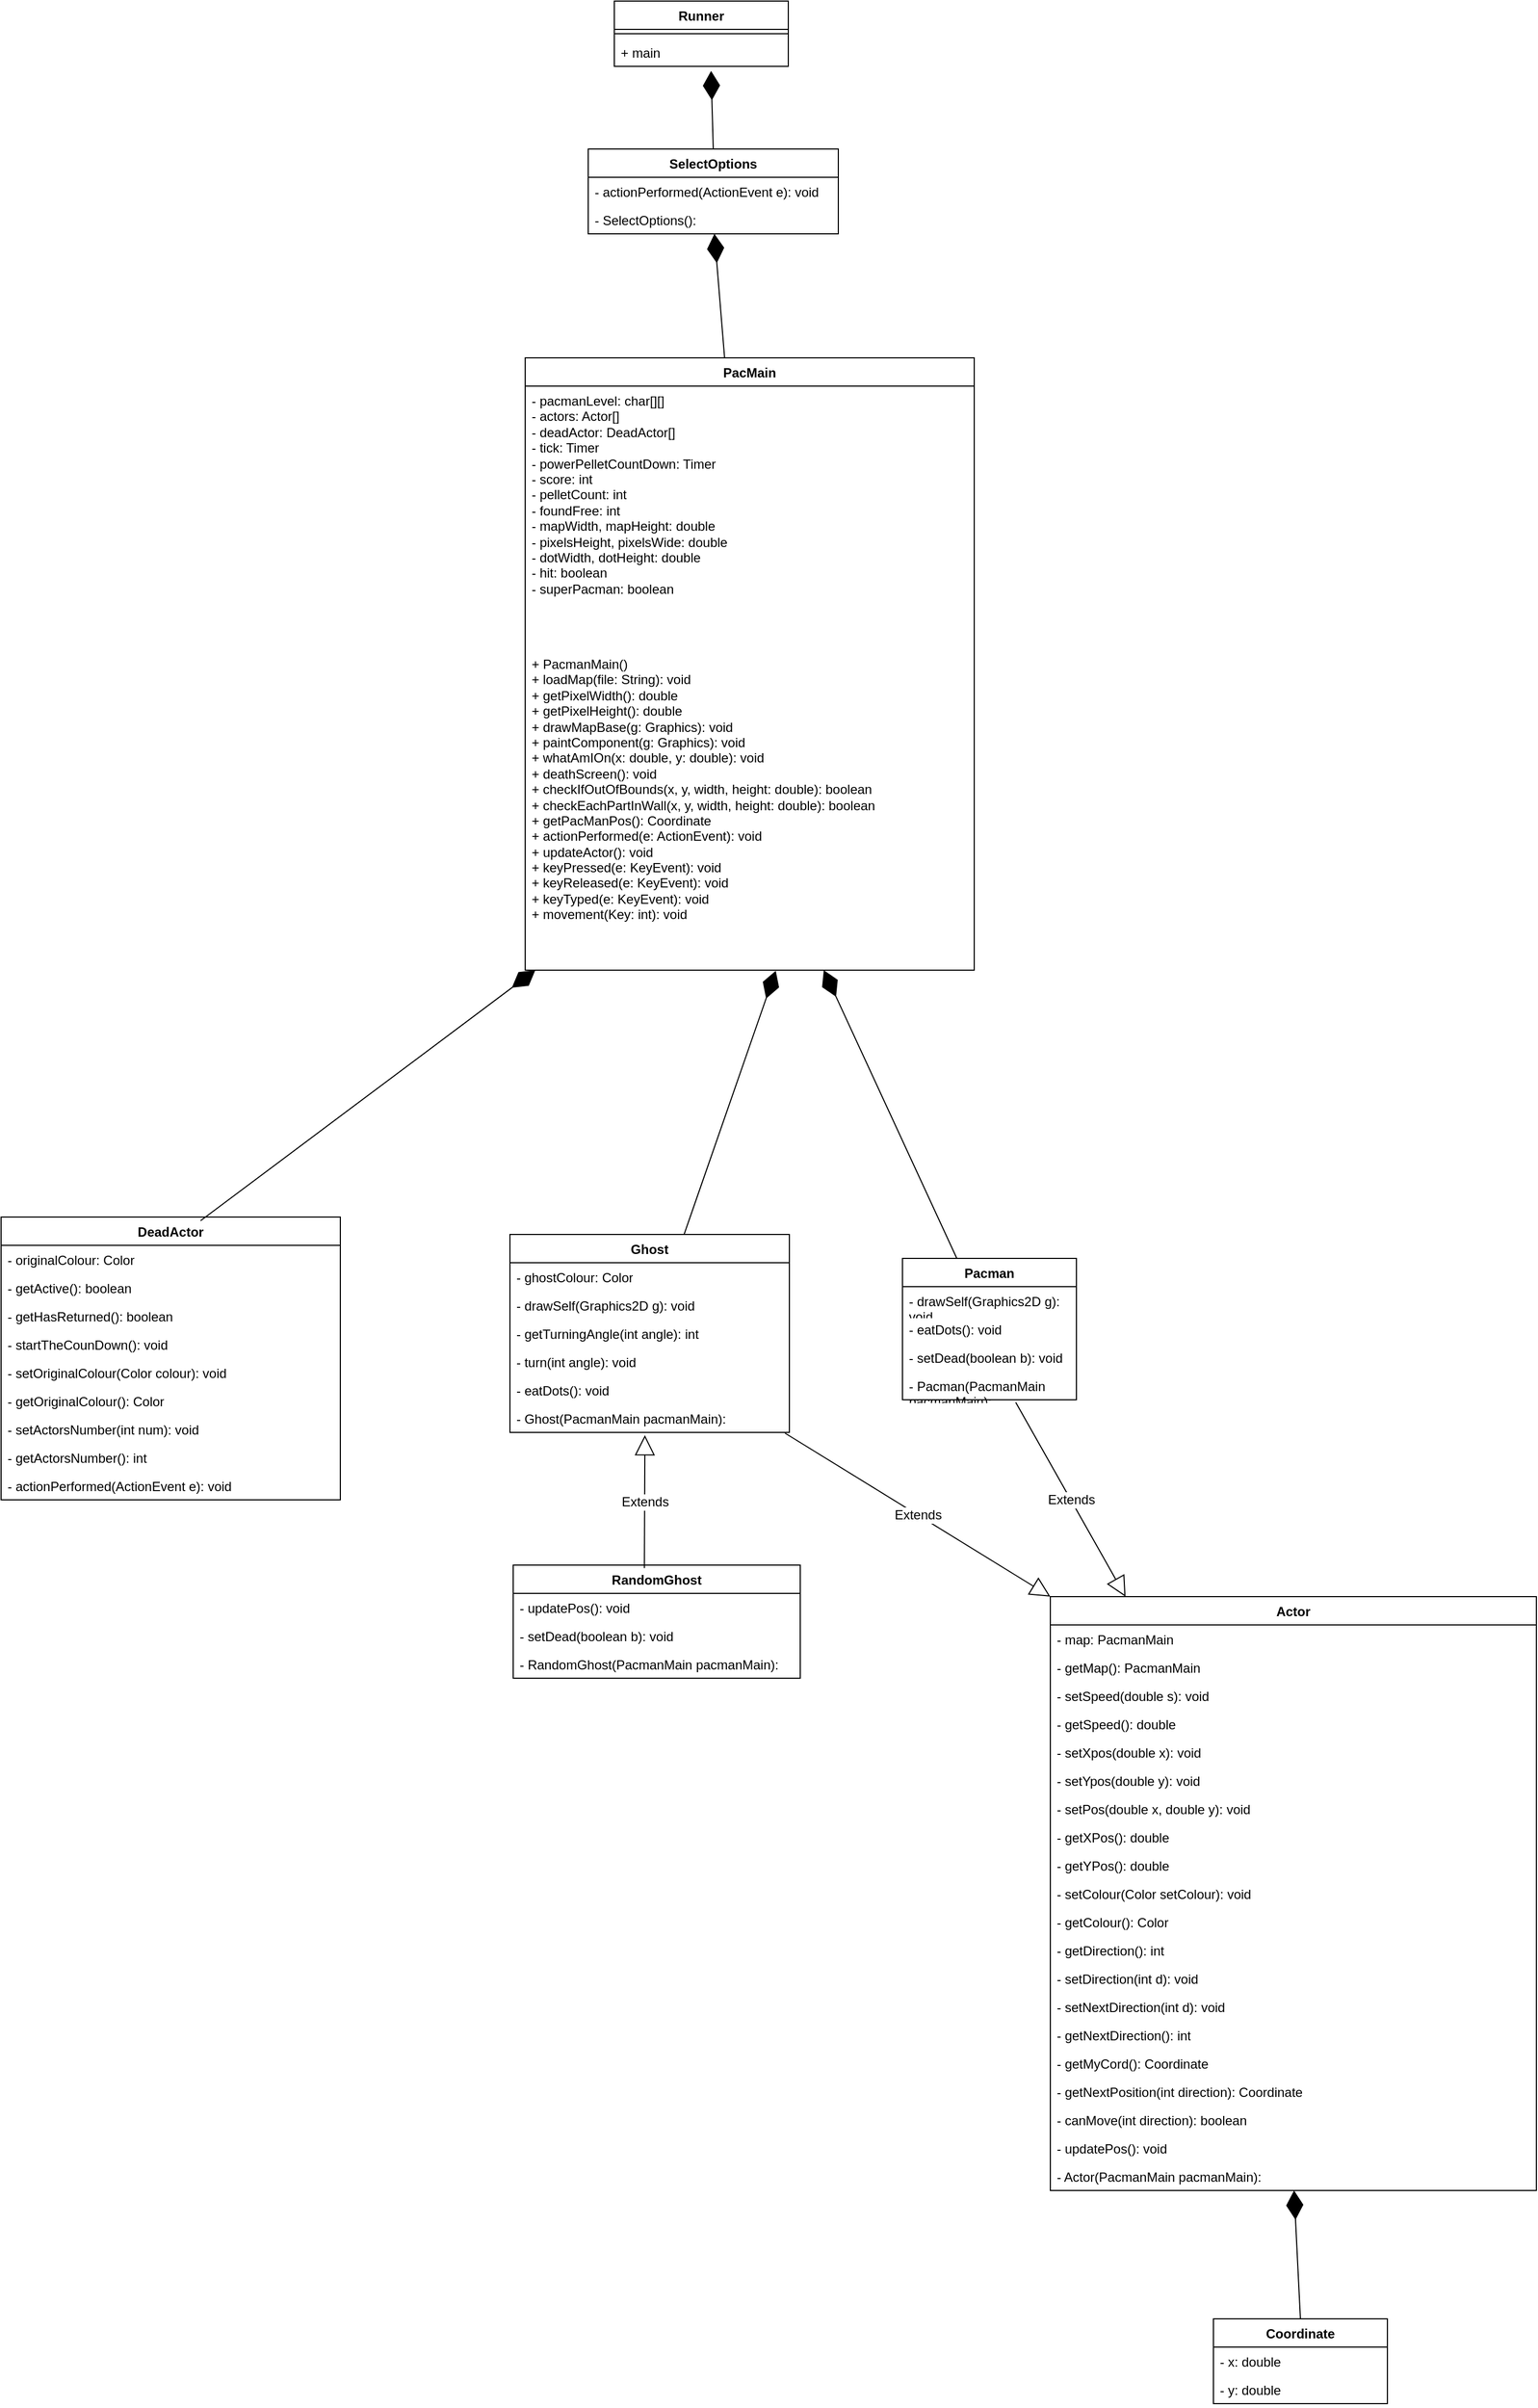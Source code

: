 <mxfile version="27.0.9">
  <diagram name="Page-1" id="0A4CeKbQ9sgHiFiBpm10">
    <mxGraphModel dx="1794" dy="1948" grid="0" gridSize="10" guides="1" tooltips="1" connect="1" arrows="1" fold="1" page="0" pageScale="1" pageWidth="827" pageHeight="1169" math="0" shadow="0">
      <root>
        <mxCell id="0" />
        <mxCell id="1" parent="0" />
        <mxCell id="V3E-CMS_nEn-hf5nl8-B-81" value="Runner" style="swimlane;fontStyle=1;align=center;verticalAlign=top;childLayout=stackLayout;horizontal=1;startSize=26;horizontalStack=0;resizeParent=1;resizeParentMax=0;resizeLast=0;collapsible=1;marginBottom=0;whiteSpace=wrap;html=1;" parent="1" vertex="1">
          <mxGeometry x="336" y="-1010" width="160" height="60" as="geometry" />
        </mxCell>
        <mxCell id="V3E-CMS_nEn-hf5nl8-B-83" value="" style="line;strokeWidth=1;fillColor=none;align=left;verticalAlign=middle;spacingTop=-1;spacingLeft=3;spacingRight=3;rotatable=0;labelPosition=right;points=[];portConstraint=eastwest;strokeColor=inherit;" parent="V3E-CMS_nEn-hf5nl8-B-81" vertex="1">
          <mxGeometry y="26" width="160" height="8" as="geometry" />
        </mxCell>
        <mxCell id="V3E-CMS_nEn-hf5nl8-B-84" value="+ main" style="text;strokeColor=none;fillColor=none;align=left;verticalAlign=top;spacingLeft=4;spacingRight=4;overflow=hidden;rotatable=0;points=[[0,0.5],[1,0.5]];portConstraint=eastwest;whiteSpace=wrap;html=1;" parent="V3E-CMS_nEn-hf5nl8-B-81" vertex="1">
          <mxGeometry y="34" width="160" height="26" as="geometry" />
        </mxCell>
        <mxCell id="V3E-CMS_nEn-hf5nl8-B-85" value="" style="endArrow=diamondThin;endFill=1;endSize=24;html=1;rounded=0;fontSize=12;curved=1;entryX=0.556;entryY=1.162;entryDx=0;entryDy=0;entryPerimeter=0;exitX=0.5;exitY=0;exitDx=0;exitDy=0;" parent="1" source="-bGprr1twigqiHaUbq5p-2" target="V3E-CMS_nEn-hf5nl8-B-84" edge="1">
          <mxGeometry width="160" relative="1" as="geometry">
            <mxPoint x="398.5" y="-893" as="sourcePoint" />
            <mxPoint x="432" y="-730" as="targetPoint" />
          </mxGeometry>
        </mxCell>
        <mxCell id="-bGprr1twigqiHaUbq5p-2" value="SelectOptions" style="swimlane;fontStyle=1;align=center;verticalAlign=top;childLayout=stackLayout;horizontal=1;startSize=26;horizontalStack=0;resizeParent=1;resizeParentMax=0;resizeLast=0;collapsible=1;marginBottom=0;whiteSpace=wrap;html=1;" parent="1" vertex="1">
          <mxGeometry x="312" y="-874" width="230" height="78" as="geometry" />
        </mxCell>
        <mxCell id="-bGprr1twigqiHaUbq5p-3" value="- actionPerformed(ActionEvent e): void" style="text;strokeColor=none;fillColor=none;align=left;verticalAlign=top;spacingLeft=4;spacingRight=4;overflow=hidden;rotatable=0;points=[[0,0.5],[1,0.5]];portConstraint=eastwest;whiteSpace=wrap;html=1;" parent="-bGprr1twigqiHaUbq5p-2" vertex="1">
          <mxGeometry y="26" width="230" height="26" as="geometry" />
        </mxCell>
        <mxCell id="-bGprr1twigqiHaUbq5p-4" value="- SelectOptions(): " style="text;strokeColor=none;fillColor=none;align=left;verticalAlign=top;spacingLeft=4;spacingRight=4;overflow=hidden;rotatable=0;points=[[0,0.5],[1,0.5]];portConstraint=eastwest;whiteSpace=wrap;html=1;" parent="-bGprr1twigqiHaUbq5p-2" vertex="1">
          <mxGeometry y="52" width="230" height="26" as="geometry" />
        </mxCell>
        <mxCell id="-bGprr1twigqiHaUbq5p-5" value="Ghost" style="swimlane;fontStyle=1;align=center;verticalAlign=top;childLayout=stackLayout;horizontal=1;startSize=26;horizontalStack=0;resizeParent=1;resizeParentMax=0;resizeLast=0;collapsible=1;marginBottom=0;whiteSpace=wrap;html=1;" parent="1" vertex="1">
          <mxGeometry x="240" y="124" width="257" height="182" as="geometry" />
        </mxCell>
        <mxCell id="-bGprr1twigqiHaUbq5p-6" value="- ghostColour: Color" style="text;strokeColor=none;fillColor=none;align=left;verticalAlign=top;spacingLeft=4;spacingRight=4;overflow=hidden;rotatable=0;points=[[0,0.5],[1,0.5]];portConstraint=eastwest;whiteSpace=wrap;html=1;" parent="-bGprr1twigqiHaUbq5p-5" vertex="1">
          <mxGeometry y="26" width="257" height="26" as="geometry" />
        </mxCell>
        <mxCell id="-bGprr1twigqiHaUbq5p-7" value="- drawSelf(Graphics2D g): void" style="text;strokeColor=none;fillColor=none;align=left;verticalAlign=top;spacingLeft=4;spacingRight=4;overflow=hidden;rotatable=0;points=[[0,0.5],[1,0.5]];portConstraint=eastwest;whiteSpace=wrap;html=1;" parent="-bGprr1twigqiHaUbq5p-5" vertex="1">
          <mxGeometry y="52" width="257" height="26" as="geometry" />
        </mxCell>
        <mxCell id="-bGprr1twigqiHaUbq5p-8" value="- getTurningAngle(int angle): int" style="text;strokeColor=none;fillColor=none;align=left;verticalAlign=top;spacingLeft=4;spacingRight=4;overflow=hidden;rotatable=0;points=[[0,0.5],[1,0.5]];portConstraint=eastwest;whiteSpace=wrap;html=1;" parent="-bGprr1twigqiHaUbq5p-5" vertex="1">
          <mxGeometry y="78" width="257" height="26" as="geometry" />
        </mxCell>
        <mxCell id="-bGprr1twigqiHaUbq5p-9" value="- turn(int angle): void" style="text;strokeColor=none;fillColor=none;align=left;verticalAlign=top;spacingLeft=4;spacingRight=4;overflow=hidden;rotatable=0;points=[[0,0.5],[1,0.5]];portConstraint=eastwest;whiteSpace=wrap;html=1;" parent="-bGprr1twigqiHaUbq5p-5" vertex="1">
          <mxGeometry y="104" width="257" height="26" as="geometry" />
        </mxCell>
        <mxCell id="-bGprr1twigqiHaUbq5p-10" value="- eatDots(): void" style="text;strokeColor=none;fillColor=none;align=left;verticalAlign=top;spacingLeft=4;spacingRight=4;overflow=hidden;rotatable=0;points=[[0,0.5],[1,0.5]];portConstraint=eastwest;whiteSpace=wrap;html=1;" parent="-bGprr1twigqiHaUbq5p-5" vertex="1">
          <mxGeometry y="130" width="257" height="26" as="geometry" />
        </mxCell>
        <mxCell id="-bGprr1twigqiHaUbq5p-11" value="- Ghost(PacmanMain pacmanMain): " style="text;strokeColor=none;fillColor=none;align=left;verticalAlign=top;spacingLeft=4;spacingRight=4;overflow=hidden;rotatable=0;points=[[0,0.5],[1,0.5]];portConstraint=eastwest;whiteSpace=wrap;html=1;" parent="-bGprr1twigqiHaUbq5p-5" vertex="1">
          <mxGeometry y="156" width="257" height="26" as="geometry" />
        </mxCell>
        <mxCell id="-bGprr1twigqiHaUbq5p-21" value="Actor" style="swimlane;fontStyle=1;align=center;verticalAlign=top;childLayout=stackLayout;horizontal=1;startSize=26;horizontalStack=0;resizeParent=1;resizeParentMax=0;resizeLast=0;collapsible=1;marginBottom=0;whiteSpace=wrap;html=1;" parent="1" vertex="1">
          <mxGeometry x="737" y="457" width="447" height="546" as="geometry" />
        </mxCell>
        <mxCell id="-bGprr1twigqiHaUbq5p-22" value="- map: PacmanMain" style="text;strokeColor=none;fillColor=none;align=left;verticalAlign=top;spacingLeft=4;spacingRight=4;overflow=hidden;rotatable=0;points=[[0,0.5],[1,0.5]];portConstraint=eastwest;whiteSpace=wrap;html=1;" parent="-bGprr1twigqiHaUbq5p-21" vertex="1">
          <mxGeometry y="26" width="447" height="26" as="geometry" />
        </mxCell>
        <mxCell id="-bGprr1twigqiHaUbq5p-23" value="- getMap(): PacmanMain" style="text;strokeColor=none;fillColor=none;align=left;verticalAlign=top;spacingLeft=4;spacingRight=4;overflow=hidden;rotatable=0;points=[[0,0.5],[1,0.5]];portConstraint=eastwest;whiteSpace=wrap;html=1;" parent="-bGprr1twigqiHaUbq5p-21" vertex="1">
          <mxGeometry y="52" width="447" height="26" as="geometry" />
        </mxCell>
        <mxCell id="-bGprr1twigqiHaUbq5p-24" value="- setSpeed(double s): void" style="text;strokeColor=none;fillColor=none;align=left;verticalAlign=top;spacingLeft=4;spacingRight=4;overflow=hidden;rotatable=0;points=[[0,0.5],[1,0.5]];portConstraint=eastwest;whiteSpace=wrap;html=1;" parent="-bGprr1twigqiHaUbq5p-21" vertex="1">
          <mxGeometry y="78" width="447" height="26" as="geometry" />
        </mxCell>
        <mxCell id="-bGprr1twigqiHaUbq5p-25" value="- getSpeed(): double" style="text;strokeColor=none;fillColor=none;align=left;verticalAlign=top;spacingLeft=4;spacingRight=4;overflow=hidden;rotatable=0;points=[[0,0.5],[1,0.5]];portConstraint=eastwest;whiteSpace=wrap;html=1;" parent="-bGprr1twigqiHaUbq5p-21" vertex="1">
          <mxGeometry y="104" width="447" height="26" as="geometry" />
        </mxCell>
        <mxCell id="-bGprr1twigqiHaUbq5p-26" value="- setXpos(double x): void" style="text;strokeColor=none;fillColor=none;align=left;verticalAlign=top;spacingLeft=4;spacingRight=4;overflow=hidden;rotatable=0;points=[[0,0.5],[1,0.5]];portConstraint=eastwest;whiteSpace=wrap;html=1;" parent="-bGprr1twigqiHaUbq5p-21" vertex="1">
          <mxGeometry y="130" width="447" height="26" as="geometry" />
        </mxCell>
        <mxCell id="-bGprr1twigqiHaUbq5p-27" value="- setYpos(double y): void" style="text;strokeColor=none;fillColor=none;align=left;verticalAlign=top;spacingLeft=4;spacingRight=4;overflow=hidden;rotatable=0;points=[[0,0.5],[1,0.5]];portConstraint=eastwest;whiteSpace=wrap;html=1;" parent="-bGprr1twigqiHaUbq5p-21" vertex="1">
          <mxGeometry y="156" width="447" height="26" as="geometry" />
        </mxCell>
        <mxCell id="-bGprr1twigqiHaUbq5p-28" value="- setPos(double x, double y): void" style="text;strokeColor=none;fillColor=none;align=left;verticalAlign=top;spacingLeft=4;spacingRight=4;overflow=hidden;rotatable=0;points=[[0,0.5],[1,0.5]];portConstraint=eastwest;whiteSpace=wrap;html=1;" parent="-bGprr1twigqiHaUbq5p-21" vertex="1">
          <mxGeometry y="182" width="447" height="26" as="geometry" />
        </mxCell>
        <mxCell id="-bGprr1twigqiHaUbq5p-29" value="- getXPos(): double" style="text;strokeColor=none;fillColor=none;align=left;verticalAlign=top;spacingLeft=4;spacingRight=4;overflow=hidden;rotatable=0;points=[[0,0.5],[1,0.5]];portConstraint=eastwest;whiteSpace=wrap;html=1;" parent="-bGprr1twigqiHaUbq5p-21" vertex="1">
          <mxGeometry y="208" width="447" height="26" as="geometry" />
        </mxCell>
        <mxCell id="-bGprr1twigqiHaUbq5p-30" value="- getYPos(): double" style="text;strokeColor=none;fillColor=none;align=left;verticalAlign=top;spacingLeft=4;spacingRight=4;overflow=hidden;rotatable=0;points=[[0,0.5],[1,0.5]];portConstraint=eastwest;whiteSpace=wrap;html=1;" parent="-bGprr1twigqiHaUbq5p-21" vertex="1">
          <mxGeometry y="234" width="447" height="26" as="geometry" />
        </mxCell>
        <mxCell id="-bGprr1twigqiHaUbq5p-31" value="- setColour(Color setColour): void" style="text;strokeColor=none;fillColor=none;align=left;verticalAlign=top;spacingLeft=4;spacingRight=4;overflow=hidden;rotatable=0;points=[[0,0.5],[1,0.5]];portConstraint=eastwest;whiteSpace=wrap;html=1;" parent="-bGprr1twigqiHaUbq5p-21" vertex="1">
          <mxGeometry y="260" width="447" height="26" as="geometry" />
        </mxCell>
        <mxCell id="-bGprr1twigqiHaUbq5p-32" value="- getColour(): Color" style="text;strokeColor=none;fillColor=none;align=left;verticalAlign=top;spacingLeft=4;spacingRight=4;overflow=hidden;rotatable=0;points=[[0,0.5],[1,0.5]];portConstraint=eastwest;whiteSpace=wrap;html=1;" parent="-bGprr1twigqiHaUbq5p-21" vertex="1">
          <mxGeometry y="286" width="447" height="26" as="geometry" />
        </mxCell>
        <mxCell id="-bGprr1twigqiHaUbq5p-33" value="- getDirection(): int" style="text;strokeColor=none;fillColor=none;align=left;verticalAlign=top;spacingLeft=4;spacingRight=4;overflow=hidden;rotatable=0;points=[[0,0.5],[1,0.5]];portConstraint=eastwest;whiteSpace=wrap;html=1;" parent="-bGprr1twigqiHaUbq5p-21" vertex="1">
          <mxGeometry y="312" width="447" height="26" as="geometry" />
        </mxCell>
        <mxCell id="-bGprr1twigqiHaUbq5p-34" value="- setDirection(int d): void" style="text;strokeColor=none;fillColor=none;align=left;verticalAlign=top;spacingLeft=4;spacingRight=4;overflow=hidden;rotatable=0;points=[[0,0.5],[1,0.5]];portConstraint=eastwest;whiteSpace=wrap;html=1;" parent="-bGprr1twigqiHaUbq5p-21" vertex="1">
          <mxGeometry y="338" width="447" height="26" as="geometry" />
        </mxCell>
        <mxCell id="-bGprr1twigqiHaUbq5p-35" value="- setNextDirection(int d): void" style="text;strokeColor=none;fillColor=none;align=left;verticalAlign=top;spacingLeft=4;spacingRight=4;overflow=hidden;rotatable=0;points=[[0,0.5],[1,0.5]];portConstraint=eastwest;whiteSpace=wrap;html=1;" parent="-bGprr1twigqiHaUbq5p-21" vertex="1">
          <mxGeometry y="364" width="447" height="26" as="geometry" />
        </mxCell>
        <mxCell id="-bGprr1twigqiHaUbq5p-36" value="- getNextDirection(): int" style="text;strokeColor=none;fillColor=none;align=left;verticalAlign=top;spacingLeft=4;spacingRight=4;overflow=hidden;rotatable=0;points=[[0,0.5],[1,0.5]];portConstraint=eastwest;whiteSpace=wrap;html=1;" parent="-bGprr1twigqiHaUbq5p-21" vertex="1">
          <mxGeometry y="390" width="447" height="26" as="geometry" />
        </mxCell>
        <mxCell id="-bGprr1twigqiHaUbq5p-37" value="- getMyCord(): Coordinate" style="text;strokeColor=none;fillColor=none;align=left;verticalAlign=top;spacingLeft=4;spacingRight=4;overflow=hidden;rotatable=0;points=[[0,0.5],[1,0.5]];portConstraint=eastwest;whiteSpace=wrap;html=1;" parent="-bGprr1twigqiHaUbq5p-21" vertex="1">
          <mxGeometry y="416" width="447" height="26" as="geometry" />
        </mxCell>
        <mxCell id="-bGprr1twigqiHaUbq5p-38" value="- getNextPosition(int direction): Coordinate" style="text;strokeColor=none;fillColor=none;align=left;verticalAlign=top;spacingLeft=4;spacingRight=4;overflow=hidden;rotatable=0;points=[[0,0.5],[1,0.5]];portConstraint=eastwest;whiteSpace=wrap;html=1;" parent="-bGprr1twigqiHaUbq5p-21" vertex="1">
          <mxGeometry y="442" width="447" height="26" as="geometry" />
        </mxCell>
        <mxCell id="-bGprr1twigqiHaUbq5p-39" value="- canMove(int direction): boolean" style="text;strokeColor=none;fillColor=none;align=left;verticalAlign=top;spacingLeft=4;spacingRight=4;overflow=hidden;rotatable=0;points=[[0,0.5],[1,0.5]];portConstraint=eastwest;whiteSpace=wrap;html=1;" parent="-bGprr1twigqiHaUbq5p-21" vertex="1">
          <mxGeometry y="468" width="447" height="26" as="geometry" />
        </mxCell>
        <mxCell id="-bGprr1twigqiHaUbq5p-40" value="- updatePos(): void" style="text;strokeColor=none;fillColor=none;align=left;verticalAlign=top;spacingLeft=4;spacingRight=4;overflow=hidden;rotatable=0;points=[[0,0.5],[1,0.5]];portConstraint=eastwest;whiteSpace=wrap;html=1;" parent="-bGprr1twigqiHaUbq5p-21" vertex="1">
          <mxGeometry y="494" width="447" height="26" as="geometry" />
        </mxCell>
        <mxCell id="-bGprr1twigqiHaUbq5p-41" value="- Actor(PacmanMain pacmanMain): " style="text;strokeColor=none;fillColor=none;align=left;verticalAlign=top;spacingLeft=4;spacingRight=4;overflow=hidden;rotatable=0;points=[[0,0.5],[1,0.5]];portConstraint=eastwest;whiteSpace=wrap;html=1;" parent="-bGprr1twigqiHaUbq5p-21" vertex="1">
          <mxGeometry y="520" width="447" height="26" as="geometry" />
        </mxCell>
        <mxCell id="-bGprr1twigqiHaUbq5p-42" value="Coordinate" style="swimlane;fontStyle=1;align=center;verticalAlign=top;childLayout=stackLayout;horizontal=1;startSize=26;horizontalStack=0;resizeParent=1;resizeParentMax=0;resizeLast=0;collapsible=1;marginBottom=0;whiteSpace=wrap;html=1;" parent="1" vertex="1">
          <mxGeometry x="887" y="1121" width="160" height="78" as="geometry" />
        </mxCell>
        <mxCell id="-bGprr1twigqiHaUbq5p-43" value="- x: double" style="text;strokeColor=none;fillColor=none;align=left;verticalAlign=top;spacingLeft=4;spacingRight=4;overflow=hidden;rotatable=0;points=[[0,0.5],[1,0.5]];portConstraint=eastwest;whiteSpace=wrap;html=1;" parent="-bGprr1twigqiHaUbq5p-42" vertex="1">
          <mxGeometry y="26" width="160" height="26" as="geometry" />
        </mxCell>
        <mxCell id="-bGprr1twigqiHaUbq5p-44" value="- y: double" style="text;strokeColor=none;fillColor=none;align=left;verticalAlign=top;spacingLeft=4;spacingRight=4;overflow=hidden;rotatable=0;points=[[0,0.5],[1,0.5]];portConstraint=eastwest;whiteSpace=wrap;html=1;" parent="-bGprr1twigqiHaUbq5p-42" vertex="1">
          <mxGeometry y="52" width="160" height="26" as="geometry" />
        </mxCell>
        <mxCell id="-bGprr1twigqiHaUbq5p-45" value="DeadActor" style="swimlane;fontStyle=1;align=center;verticalAlign=top;childLayout=stackLayout;horizontal=1;startSize=26;horizontalStack=0;resizeParent=1;resizeParentMax=0;resizeLast=0;collapsible=1;marginBottom=0;whiteSpace=wrap;html=1;" parent="1" vertex="1">
          <mxGeometry x="-228" y="108" width="312" height="260" as="geometry" />
        </mxCell>
        <mxCell id="-bGprr1twigqiHaUbq5p-46" value="- originalColour: Color" style="text;strokeColor=none;fillColor=none;align=left;verticalAlign=top;spacingLeft=4;spacingRight=4;overflow=hidden;rotatable=0;points=[[0,0.5],[1,0.5]];portConstraint=eastwest;whiteSpace=wrap;html=1;" parent="-bGprr1twigqiHaUbq5p-45" vertex="1">
          <mxGeometry y="26" width="312" height="26" as="geometry" />
        </mxCell>
        <mxCell id="-bGprr1twigqiHaUbq5p-47" value="- getActive(): boolean" style="text;strokeColor=none;fillColor=none;align=left;verticalAlign=top;spacingLeft=4;spacingRight=4;overflow=hidden;rotatable=0;points=[[0,0.5],[1,0.5]];portConstraint=eastwest;whiteSpace=wrap;html=1;" parent="-bGprr1twigqiHaUbq5p-45" vertex="1">
          <mxGeometry y="52" width="312" height="26" as="geometry" />
        </mxCell>
        <mxCell id="-bGprr1twigqiHaUbq5p-48" value="- getHasReturned(): boolean" style="text;strokeColor=none;fillColor=none;align=left;verticalAlign=top;spacingLeft=4;spacingRight=4;overflow=hidden;rotatable=0;points=[[0,0.5],[1,0.5]];portConstraint=eastwest;whiteSpace=wrap;html=1;" parent="-bGprr1twigqiHaUbq5p-45" vertex="1">
          <mxGeometry y="78" width="312" height="26" as="geometry" />
        </mxCell>
        <mxCell id="-bGprr1twigqiHaUbq5p-49" value="- startTheCounDown(): void" style="text;strokeColor=none;fillColor=none;align=left;verticalAlign=top;spacingLeft=4;spacingRight=4;overflow=hidden;rotatable=0;points=[[0,0.5],[1,0.5]];portConstraint=eastwest;whiteSpace=wrap;html=1;" parent="-bGprr1twigqiHaUbq5p-45" vertex="1">
          <mxGeometry y="104" width="312" height="26" as="geometry" />
        </mxCell>
        <mxCell id="-bGprr1twigqiHaUbq5p-50" value="- setOriginalColour(Color colour): void" style="text;strokeColor=none;fillColor=none;align=left;verticalAlign=top;spacingLeft=4;spacingRight=4;overflow=hidden;rotatable=0;points=[[0,0.5],[1,0.5]];portConstraint=eastwest;whiteSpace=wrap;html=1;" parent="-bGprr1twigqiHaUbq5p-45" vertex="1">
          <mxGeometry y="130" width="312" height="26" as="geometry" />
        </mxCell>
        <mxCell id="-bGprr1twigqiHaUbq5p-51" value="- getOriginalColour(): Color" style="text;strokeColor=none;fillColor=none;align=left;verticalAlign=top;spacingLeft=4;spacingRight=4;overflow=hidden;rotatable=0;points=[[0,0.5],[1,0.5]];portConstraint=eastwest;whiteSpace=wrap;html=1;" parent="-bGprr1twigqiHaUbq5p-45" vertex="1">
          <mxGeometry y="156" width="312" height="26" as="geometry" />
        </mxCell>
        <mxCell id="-bGprr1twigqiHaUbq5p-52" value="- setActorsNumber(int num): void" style="text;strokeColor=none;fillColor=none;align=left;verticalAlign=top;spacingLeft=4;spacingRight=4;overflow=hidden;rotatable=0;points=[[0,0.5],[1,0.5]];portConstraint=eastwest;whiteSpace=wrap;html=1;" parent="-bGprr1twigqiHaUbq5p-45" vertex="1">
          <mxGeometry y="182" width="312" height="26" as="geometry" />
        </mxCell>
        <mxCell id="-bGprr1twigqiHaUbq5p-53" value="- getActorsNumber(): int" style="text;strokeColor=none;fillColor=none;align=left;verticalAlign=top;spacingLeft=4;spacingRight=4;overflow=hidden;rotatable=0;points=[[0,0.5],[1,0.5]];portConstraint=eastwest;whiteSpace=wrap;html=1;" parent="-bGprr1twigqiHaUbq5p-45" vertex="1">
          <mxGeometry y="208" width="312" height="26" as="geometry" />
        </mxCell>
        <mxCell id="-bGprr1twigqiHaUbq5p-54" value="- actionPerformed(ActionEvent e): void" style="text;strokeColor=none;fillColor=none;align=left;verticalAlign=top;spacingLeft=4;spacingRight=4;overflow=hidden;rotatable=0;points=[[0,0.5],[1,0.5]];portConstraint=eastwest;whiteSpace=wrap;html=1;" parent="-bGprr1twigqiHaUbq5p-45" vertex="1">
          <mxGeometry y="234" width="312" height="26" as="geometry" />
        </mxCell>
        <mxCell id="-bGprr1twigqiHaUbq5p-55" value="Pacman" style="swimlane;fontStyle=1;align=center;verticalAlign=top;childLayout=stackLayout;horizontal=1;startSize=26;horizontalStack=0;resizeParent=1;resizeParentMax=0;resizeLast=0;collapsible=1;marginBottom=0;whiteSpace=wrap;html=1;" parent="1" vertex="1">
          <mxGeometry x="601" y="146" width="160" height="130" as="geometry" />
        </mxCell>
        <mxCell id="-bGprr1twigqiHaUbq5p-56" value="- drawSelf(Graphics2D g): void" style="text;strokeColor=none;fillColor=none;align=left;verticalAlign=top;spacingLeft=4;spacingRight=4;overflow=hidden;rotatable=0;points=[[0,0.5],[1,0.5]];portConstraint=eastwest;whiteSpace=wrap;html=1;" parent="-bGprr1twigqiHaUbq5p-55" vertex="1">
          <mxGeometry y="26" width="160" height="26" as="geometry" />
        </mxCell>
        <mxCell id="-bGprr1twigqiHaUbq5p-57" value="- eatDots(): void" style="text;strokeColor=none;fillColor=none;align=left;verticalAlign=top;spacingLeft=4;spacingRight=4;overflow=hidden;rotatable=0;points=[[0,0.5],[1,0.5]];portConstraint=eastwest;whiteSpace=wrap;html=1;" parent="-bGprr1twigqiHaUbq5p-55" vertex="1">
          <mxGeometry y="52" width="160" height="26" as="geometry" />
        </mxCell>
        <mxCell id="-bGprr1twigqiHaUbq5p-58" value="- setDead(boolean b): void" style="text;strokeColor=none;fillColor=none;align=left;verticalAlign=top;spacingLeft=4;spacingRight=4;overflow=hidden;rotatable=0;points=[[0,0.5],[1,0.5]];portConstraint=eastwest;whiteSpace=wrap;html=1;" parent="-bGprr1twigqiHaUbq5p-55" vertex="1">
          <mxGeometry y="78" width="160" height="26" as="geometry" />
        </mxCell>
        <mxCell id="-bGprr1twigqiHaUbq5p-59" value="- Pacman(PacmanMain pacmanMain): " style="text;strokeColor=none;fillColor=none;align=left;verticalAlign=top;spacingLeft=4;spacingRight=4;overflow=hidden;rotatable=0;points=[[0,0.5],[1,0.5]];portConstraint=eastwest;whiteSpace=wrap;html=1;" parent="-bGprr1twigqiHaUbq5p-55" vertex="1">
          <mxGeometry y="104" width="160" height="26" as="geometry" />
        </mxCell>
        <mxCell id="-bGprr1twigqiHaUbq5p-60" value="RandomGhost" style="swimlane;fontStyle=1;align=center;verticalAlign=top;childLayout=stackLayout;horizontal=1;startSize=26;horizontalStack=0;resizeParent=1;resizeParentMax=0;resizeLast=0;collapsible=1;marginBottom=0;whiteSpace=wrap;html=1;" parent="1" vertex="1">
          <mxGeometry x="243" y="428" width="264" height="104" as="geometry" />
        </mxCell>
        <mxCell id="-bGprr1twigqiHaUbq5p-61" value="- updatePos(): void" style="text;strokeColor=none;fillColor=none;align=left;verticalAlign=top;spacingLeft=4;spacingRight=4;overflow=hidden;rotatable=0;points=[[0,0.5],[1,0.5]];portConstraint=eastwest;whiteSpace=wrap;html=1;" parent="-bGprr1twigqiHaUbq5p-60" vertex="1">
          <mxGeometry y="26" width="264" height="26" as="geometry" />
        </mxCell>
        <mxCell id="-bGprr1twigqiHaUbq5p-62" value="- setDead(boolean b): void" style="text;strokeColor=none;fillColor=none;align=left;verticalAlign=top;spacingLeft=4;spacingRight=4;overflow=hidden;rotatable=0;points=[[0,0.5],[1,0.5]];portConstraint=eastwest;whiteSpace=wrap;html=1;" parent="-bGprr1twigqiHaUbq5p-60" vertex="1">
          <mxGeometry y="52" width="264" height="26" as="geometry" />
        </mxCell>
        <mxCell id="-bGprr1twigqiHaUbq5p-63" value="- RandomGhost(PacmanMain pacmanMain): " style="text;strokeColor=none;fillColor=none;align=left;verticalAlign=top;spacingLeft=4;spacingRight=4;overflow=hidden;rotatable=0;points=[[0,0.5],[1,0.5]];portConstraint=eastwest;whiteSpace=wrap;html=1;" parent="-bGprr1twigqiHaUbq5p-60" vertex="1">
          <mxGeometry y="78" width="264" height="26" as="geometry" />
        </mxCell>
        <mxCell id="98F1w7CVt_lnUknpeNon-23" value="" style="endArrow=diamondThin;endFill=1;endSize=24;html=1;rounded=0;fontSize=12;curved=1;exitX=0.588;exitY=0.013;exitDx=0;exitDy=0;exitPerimeter=0;" parent="1" source="-bGprr1twigqiHaUbq5p-45" edge="1" target="XUEgl0rfEtIdHSoMZfOZ-15">
          <mxGeometry width="160" relative="1" as="geometry">
            <mxPoint x="331" y="-823" as="sourcePoint" />
            <mxPoint x="14" y="24" as="targetPoint" />
          </mxGeometry>
        </mxCell>
        <mxCell id="XUEgl0rfEtIdHSoMZfOZ-1" value="" style="endArrow=diamondThin;endFill=1;endSize=24;html=1;rounded=0;fontSize=12;curved=1;" edge="1" parent="1" source="XUEgl0rfEtIdHSoMZfOZ-12" target="-bGprr1twigqiHaUbq5p-4">
          <mxGeometry width="160" relative="1" as="geometry">
            <mxPoint x="427" y="-695" as="sourcePoint" />
            <mxPoint x="357" y="-277" as="targetPoint" />
          </mxGeometry>
        </mxCell>
        <mxCell id="XUEgl0rfEtIdHSoMZfOZ-2" value="Extends" style="endArrow=block;endSize=16;endFill=0;html=1;rounded=0;fontSize=12;curved=1;exitX=0.457;exitY=0.027;exitDx=0;exitDy=0;exitPerimeter=0;entryX=0.483;entryY=1.098;entryDx=0;entryDy=0;entryPerimeter=0;" edge="1" parent="1" source="-bGprr1twigqiHaUbq5p-60" target="-bGprr1twigqiHaUbq5p-11">
          <mxGeometry width="160" relative="1" as="geometry">
            <mxPoint x="308" y="213" as="sourcePoint" />
            <mxPoint x="468" y="213" as="targetPoint" />
          </mxGeometry>
        </mxCell>
        <mxCell id="XUEgl0rfEtIdHSoMZfOZ-3" value="Extends" style="endArrow=block;endSize=16;endFill=0;html=1;rounded=0;fontSize=12;curved=1;exitX=0.984;exitY=1.024;exitDx=0;exitDy=0;entryX=0;entryY=0;entryDx=0;entryDy=0;exitPerimeter=0;" edge="1" parent="1" source="-bGprr1twigqiHaUbq5p-11" target="-bGprr1twigqiHaUbq5p-21">
          <mxGeometry width="160" relative="1" as="geometry">
            <mxPoint x="403" y="498" as="sourcePoint" />
            <mxPoint x="415" y="384" as="targetPoint" />
          </mxGeometry>
        </mxCell>
        <mxCell id="XUEgl0rfEtIdHSoMZfOZ-4" value="Extends" style="endArrow=block;endSize=16;endFill=0;html=1;rounded=0;fontSize=12;curved=1;exitX=0.651;exitY=1.092;exitDx=0;exitDy=0;exitPerimeter=0;" edge="1" parent="1" source="-bGprr1twigqiHaUbq5p-59" target="-bGprr1twigqiHaUbq5p-21">
          <mxGeometry width="160" relative="1" as="geometry">
            <mxPoint x="558" y="65" as="sourcePoint" />
            <mxPoint x="570" y="-49" as="targetPoint" />
          </mxGeometry>
        </mxCell>
        <mxCell id="XUEgl0rfEtIdHSoMZfOZ-7" value="" style="endArrow=diamondThin;endFill=1;endSize=24;html=1;rounded=0;fontSize=12;curved=1;entryX=0.558;entryY=1.002;entryDx=0;entryDy=0;entryPerimeter=0;" edge="1" parent="1" source="-bGprr1twigqiHaUbq5p-5" target="XUEgl0rfEtIdHSoMZfOZ-15">
          <mxGeometry width="160" relative="1" as="geometry">
            <mxPoint x="376" y="657" as="sourcePoint" />
            <mxPoint x="469" y="10" as="targetPoint" />
          </mxGeometry>
        </mxCell>
        <mxCell id="XUEgl0rfEtIdHSoMZfOZ-8" value="" style="endArrow=diamondThin;endFill=1;endSize=24;html=1;rounded=0;fontSize=12;curved=1;" edge="1" parent="1" source="-bGprr1twigqiHaUbq5p-55" target="XUEgl0rfEtIdHSoMZfOZ-15">
          <mxGeometry width="160" relative="1" as="geometry">
            <mxPoint x="437" y="473" as="sourcePoint" />
            <mxPoint x="572" y="17" as="targetPoint" />
          </mxGeometry>
        </mxCell>
        <mxCell id="XUEgl0rfEtIdHSoMZfOZ-10" value="" style="endArrow=diamondThin;endFill=1;endSize=24;html=1;rounded=0;fontSize=12;curved=1;exitX=0.5;exitY=0;exitDx=0;exitDy=0;" edge="1" parent="1" source="-bGprr1twigqiHaUbq5p-42" target="-bGprr1twigqiHaUbq5p-41">
          <mxGeometry width="160" relative="1" as="geometry">
            <mxPoint x="720" y="615" as="sourcePoint" />
            <mxPoint x="652" y="-56" as="targetPoint" />
          </mxGeometry>
        </mxCell>
        <mxCell id="XUEgl0rfEtIdHSoMZfOZ-12" value="PacMain" style="swimlane;fontStyle=1;align=center;verticalAlign=top;childLayout=stackLayout;horizontal=1;startSize=26;horizontalStack=0;resizeParent=1;resizeParentMax=0;resizeLast=0;collapsible=1;marginBottom=0;whiteSpace=wrap;html=1;" vertex="1" parent="1">
          <mxGeometry x="254" y="-682" width="413" height="563" as="geometry" />
        </mxCell>
        <mxCell id="XUEgl0rfEtIdHSoMZfOZ-13" value="&lt;div&gt;- pacmanLevel: char[][]&lt;/div&gt;&lt;div&gt;- actors: Actor[]&lt;/div&gt;&lt;div&gt;- deadActor: DeadActor[]&lt;/div&gt;&lt;div&gt;- tick: Timer&lt;/div&gt;&lt;div&gt;- powerPelletCountDown: Timer&lt;/div&gt;&lt;div&gt;- score: int&lt;/div&gt;&lt;div&gt;- pelletCount: int&lt;/div&gt;&lt;div&gt;- foundFree: int&lt;/div&gt;&lt;div&gt;- mapWidth, mapHeight: double&lt;/div&gt;&lt;div&gt;- pixelsHeight, pixelsWide: double&lt;/div&gt;&lt;div&gt;- dotWidth, dotHeight: double&lt;/div&gt;&lt;div&gt;- hit: boolean&lt;/div&gt;&lt;div&gt;- superPacman: boolean&lt;/div&gt;" style="text;strokeColor=none;fillColor=none;align=left;verticalAlign=top;spacingLeft=4;spacingRight=4;overflow=hidden;rotatable=0;points=[[0,0.5],[1,0.5]];portConstraint=eastwest;whiteSpace=wrap;html=1;" vertex="1" parent="XUEgl0rfEtIdHSoMZfOZ-12">
          <mxGeometry y="26" width="413" height="242" as="geometry" />
        </mxCell>
        <mxCell id="XUEgl0rfEtIdHSoMZfOZ-15" value="&lt;div&gt;+ PacmanMain()&lt;/div&gt;&lt;div&gt;+ loadMap(file: String): void&lt;/div&gt;&lt;div&gt;+ getPixelWidth(): double&lt;/div&gt;&lt;div&gt;+ getPixelHeight(): double&lt;/div&gt;&lt;div&gt;+ drawMapBase(g: Graphics): void&lt;/div&gt;&lt;div&gt;+ paintComponent(g: Graphics): void&lt;/div&gt;&lt;div&gt;+ whatAmIOn(x: double, y: double): void&lt;/div&gt;&lt;div&gt;+ deathScreen(): void&lt;/div&gt;&lt;div&gt;+ checkIfOutOfBounds(x, y, width, height: double): boolean&lt;/div&gt;&lt;div&gt;+ checkEachPartInWall(x, y, width, height: double): boolean&lt;/div&gt;&lt;div&gt;+ getPacManPos(): Coordinate&lt;/div&gt;&lt;div&gt;+ actionPerformed(e: ActionEvent): void&lt;/div&gt;&lt;div&gt;+ updateActor(): void&lt;/div&gt;&lt;div&gt;+ keyPressed(e: KeyEvent): void&lt;/div&gt;&lt;div&gt;+ keyReleased(e: KeyEvent): void&lt;/div&gt;&lt;div&gt;+ keyTyped(e: KeyEvent): void&lt;/div&gt;&lt;div&gt;+ movement(Key: int): void&lt;/div&gt;" style="text;strokeColor=none;fillColor=none;align=left;verticalAlign=top;spacingLeft=4;spacingRight=4;overflow=hidden;rotatable=0;points=[[0,0.5],[1,0.5]];portConstraint=eastwest;whiteSpace=wrap;html=1;" vertex="1" parent="XUEgl0rfEtIdHSoMZfOZ-12">
          <mxGeometry y="268" width="413" height="295" as="geometry" />
        </mxCell>
      </root>
    </mxGraphModel>
  </diagram>
</mxfile>
